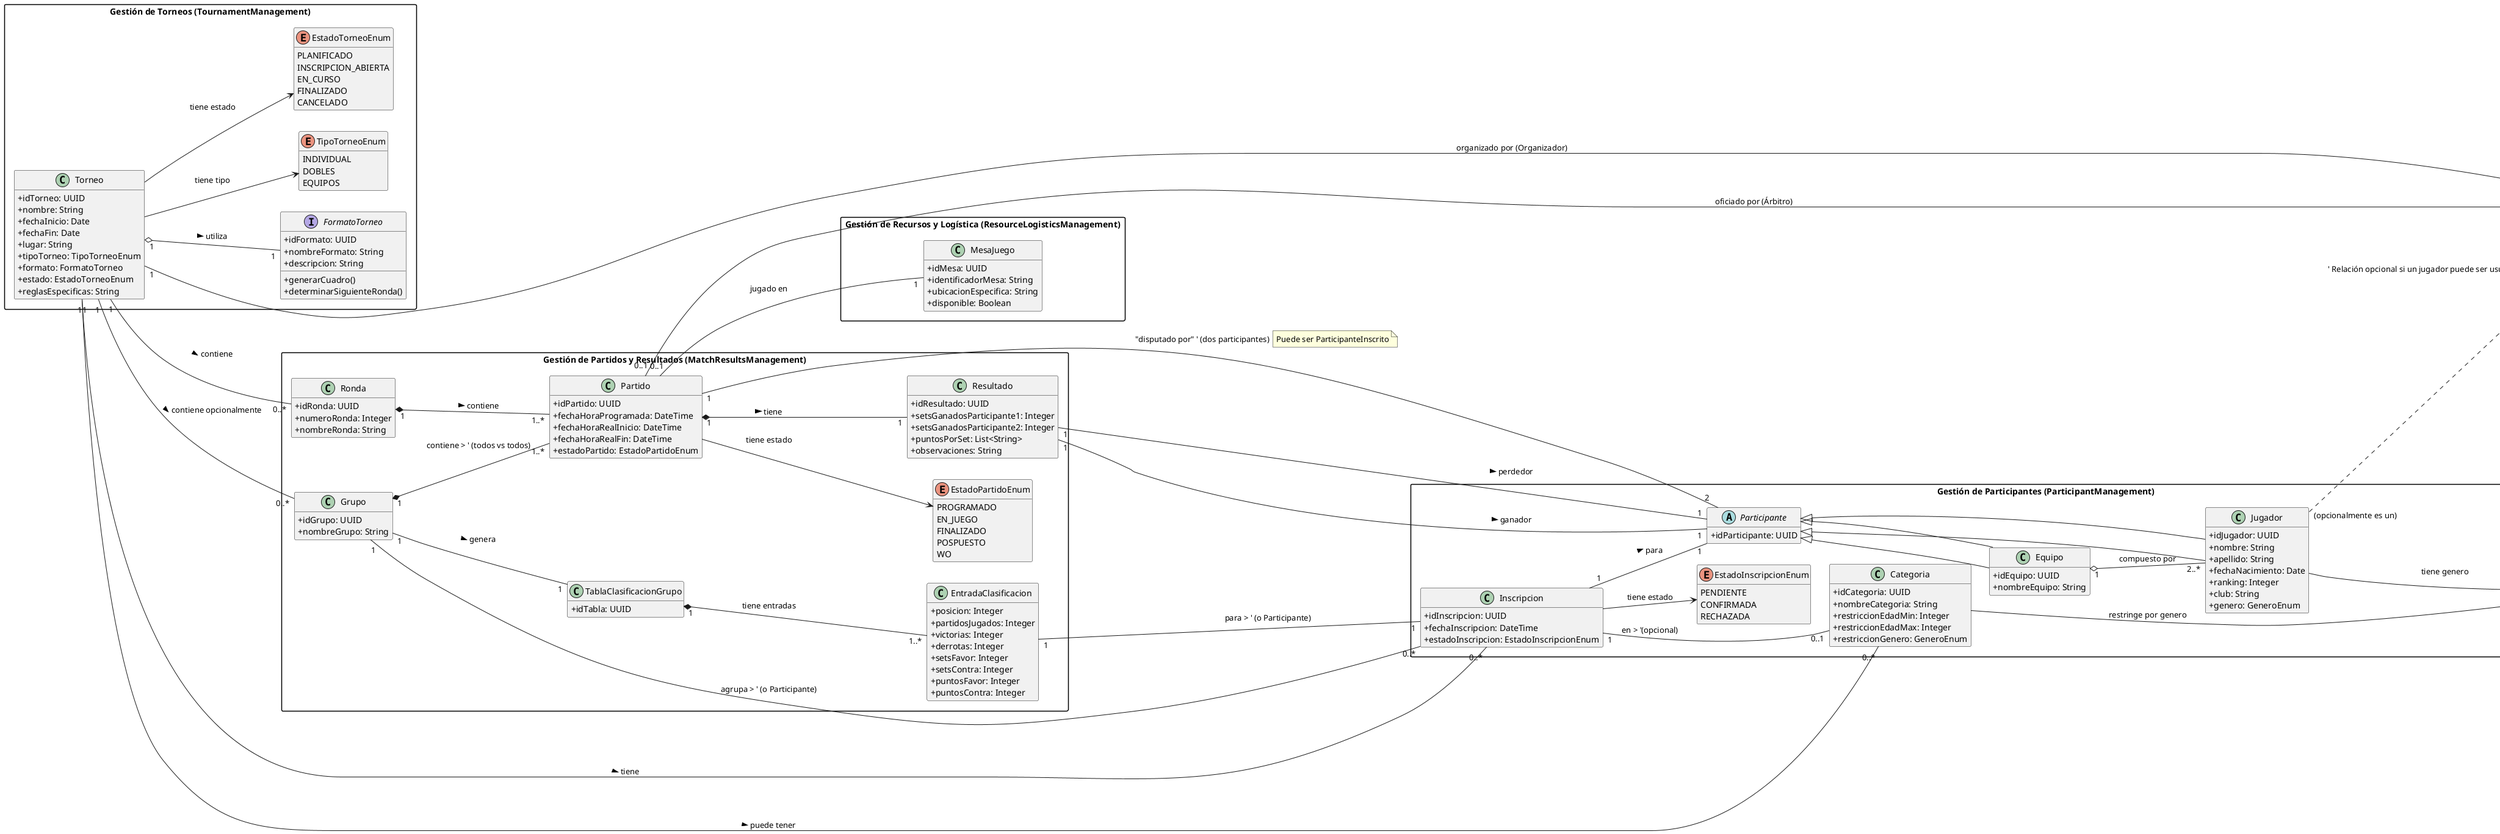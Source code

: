 @startuml
' !theme materia
' uncomment the line above for a different theme

' --- Estilo y Configuración ---
skinparam classAttributeIconSize 0
skinparam packageStyle rect
hide empty members
left to right direction
' top to bottom direction ' Puedes alternar para ver qué layout te gusta más

' --- Definición de Paquetes (Subsistemas) ---
package "Gestión de Torneos (TournamentManagement)" as TM {
    class Torneo {
        +idTorneo: UUID
        +nombre: String
        +fechaInicio: Date
        +fechaFin: Date
        +lugar: String
        +tipoTorneo: TipoTorneoEnum
        +formato: FormatoTorneo
        +estado: EstadoTorneoEnum
        +reglasEspecificas: String
        ' organizador: Usuario (relación)
    }

    interface FormatoTorneo {
        +idFormato: UUID
        +nombreFormato: String
        +descripcion: String
        +generarCuadro()
        +determinarSiguienteRonda()
    }

    enum TipoTorneoEnum {
        INDIVIDUAL
        DOBLES
        EQUIPOS
    }

    enum EstadoTorneoEnum {
        PLANIFICADO
        INSCRIPCION_ABIERTA
        EN_CURSO
        FINALIZADO
        CANCELADO
    }
}

package "Gestión de Participantes (ParticipantManagement)" as PM {
    abstract class Participante {
        +idParticipante: UUID
    }

    class Jugador extends Participante {
        +idJugador: UUID
        +nombre: String
        +apellido: String
        +fechaNacimiento: Date
        +ranking: Integer
        +club: String
        +genero: GeneroEnum
    }

    class Equipo extends Participante {
        +idEquipo: UUID
        +nombreEquipo: String
    }

    class Inscripcion {
        +idInscripcion: UUID
        +fechaInscripcion: DateTime
        +estadoInscripcion: EstadoInscripcionEnum
        ' categoria: Categoria (relación)
    }

    class Categoria {
        +idCategoria: UUID
        +nombreCategoria: String
        +restriccionEdadMin: Integer
        +restriccionEdadMax: Integer
        +restriccionGenero: GeneroEnum
    }

    enum EstadoInscripcionEnum {
        PENDIENTE
        CONFIRMADA
        RECHAZADA
    }
    enum GeneroEnum {
        MASCULINO
        FEMENINO
        MIXTO
    }
}

package "Gestión de Partidos y Resultados (MatchResultsManagement)" as MRM {
    class Partido {
        +idPartido: UUID
        +fechaHoraProgramada: DateTime
        +fechaHoraRealInicio: DateTime
        +fechaHoraRealFin: DateTime
        +estadoPartido: EstadoPartidoEnum
        ' resultado: Resultado (relación)
    }

    class Resultado {
        +idResultado: UUID
        +setsGanadosParticipante1: Integer
        +setsGanadosParticipante2: Integer
        +puntosPorSet: List<String>
        ' ganador: Participante (relación)
        ' perdedor: Participante (relación)
        +observaciones: String
    }

    class Ronda {
        +idRonda: UUID
        +numeroRonda: Integer
        +nombreRonda: String
    }

    class Grupo {
        +idGrupo: UUID
        +nombreGrupo: String
    }

    class TablaClasificacionGrupo {
        +idTabla: UUID
        ' entradas: List<EntradaClasificacion> (relación)
    }

    class EntradaClasificacion {
        +posicion: Integer
        +partidosJugados: Integer
        +victorias: Integer
        +derrotas: Integer
        +setsFavor: Integer
        +setsContra: Integer
        +puntosFavor: Integer
        +puntosContra: Integer
    }
    enum EstadoPartidoEnum{
        PROGRAMADO
        EN_JUEGO
        FINALIZADO
        POSPUESTO
        WO
    }
}

package "Gestión de Recursos y Logística (ResourceLogisticsManagement)" as RLM {
    class MesaJuego {
        +idMesa: UUID
        +identificadorMesa: String
        +ubicacionEspecifica: String
        +disponible: Boolean
    }
}

package "Gestión de Usuarios y Acceso (UserAccessManagement)" as UAM {
    class Usuario {
        +idUsuario: UUID
        +nombreUsuario: String
        +email: String
        +hashContrasena: String
        ' rol: RolUsuario (relación)
    }

    class RolUsuario {
        +idRol: UUID
        +nombreRol: String
        +permisos: List<String>
    }
}

' --- Relaciones entre Entidades ---

' Relaciones dentro de Gestión de Torneos
TM.Torneo "1" o-- "1" TM.FormatoTorneo : utiliza >
TM.Torneo --> TM.TipoTorneoEnum : tiene tipo
TM.Torneo --> TM.EstadoTorneoEnum : tiene estado

' Relaciones dentro de Gestión de Participantes
PM.Jugador --> PM.GeneroEnum : tiene genero
PM.Inscripcion --> PM.EstadoInscripcionEnum : tiene estado
PM.Categoria --> PM.GeneroEnum : restringe por genero

' Relaciones dentro de Gestión de Partidos y Resultados
MRM.Partido --> MRM.EstadoPartidoEnum : tiene estado

' Relaciones entre Paquetes/Subsistemas

' Torneo y sus componentes
TM.Torneo "1" -- "0..*" PM.Inscripcion : tiene >
TM.Torneo "1" -- "1" UAM.Usuario : "organizado por (Organizador)"
TM.Torneo "1" -- "0..*" MRM.Ronda : contiene >
TM.Torneo "1" -- "0..*" MRM.Grupo : contiene opcionalmente >
TM.Torneo "1" -- "0..*" PM.Categoria : puede tener >


' Participante y sus especializaciones
PM.Participante <|-- PM.Jugador
PM.Participante <|-- PM.Equipo
PM.Equipo "1" o-- "2..*" PM.Jugador : "compuesto por"

' Inscripción
PM.Inscripcion "1" -- "1" PM.Participante : para >
PM.Inscripcion "1" -- "0..1" PM.Categoria : en > '(opcional)

' Partido y sus componentes/relaciones
MRM.Partido "1" -- "2" PM.Participante : "disputado por" ' (dos participantes)
note right on link : Puede ser ParticipanteInscrito
MRM.Partido "1" *-- "1" MRM.Resultado : tiene >
MRM.Partido "0..1" -- "1" UAM.Usuario : "oficiado por (Árbitro)"
MRM.Partido "0..1" -- "1" RLM.MesaJuego : "jugado en"

' Resultado
MRM.Resultado "1" -- "1" PM.Participante : ganador >
MRM.Resultado "1" -- "1" PM.Participante : perdedor >

' Ronda y Grupo
MRM.Ronda "1" *-- "1..*" MRM.Partido : contiene >
MRM.Grupo "1" *-- "1..*" MRM.Partido : contiene > ' (todos vs todos)
MRM.Grupo "1" -- "0..*" PM.Inscripcion : agrupa > ' (o Participante)
MRM.Grupo "1" -- "1" MRM.TablaClasificacionGrupo : genera >

' Tabla de Clasificación
MRM.TablaClasificacionGrupo "1" *-- "1..*" MRM.EntradaClasificacion : "tiene entradas"
MRM.EntradaClasificacion "1" -- "1" PM.Inscripcion : para > ' (o Participante)

' Usuario y Rol
UAM.Usuario "1" -- "1" UAM.RolUsuario : tiene >
PM.Jugador ..> UAM.Usuario : "(opcionalmente es un)" ' Relación opcional si un jugador puede ser usuario del sistema

@enduml
